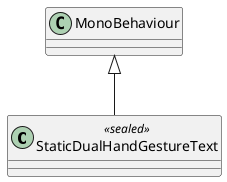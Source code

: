 @startuml
class StaticDualHandGestureText <<sealed>> {
}
MonoBehaviour <|-- StaticDualHandGestureText
@enduml
